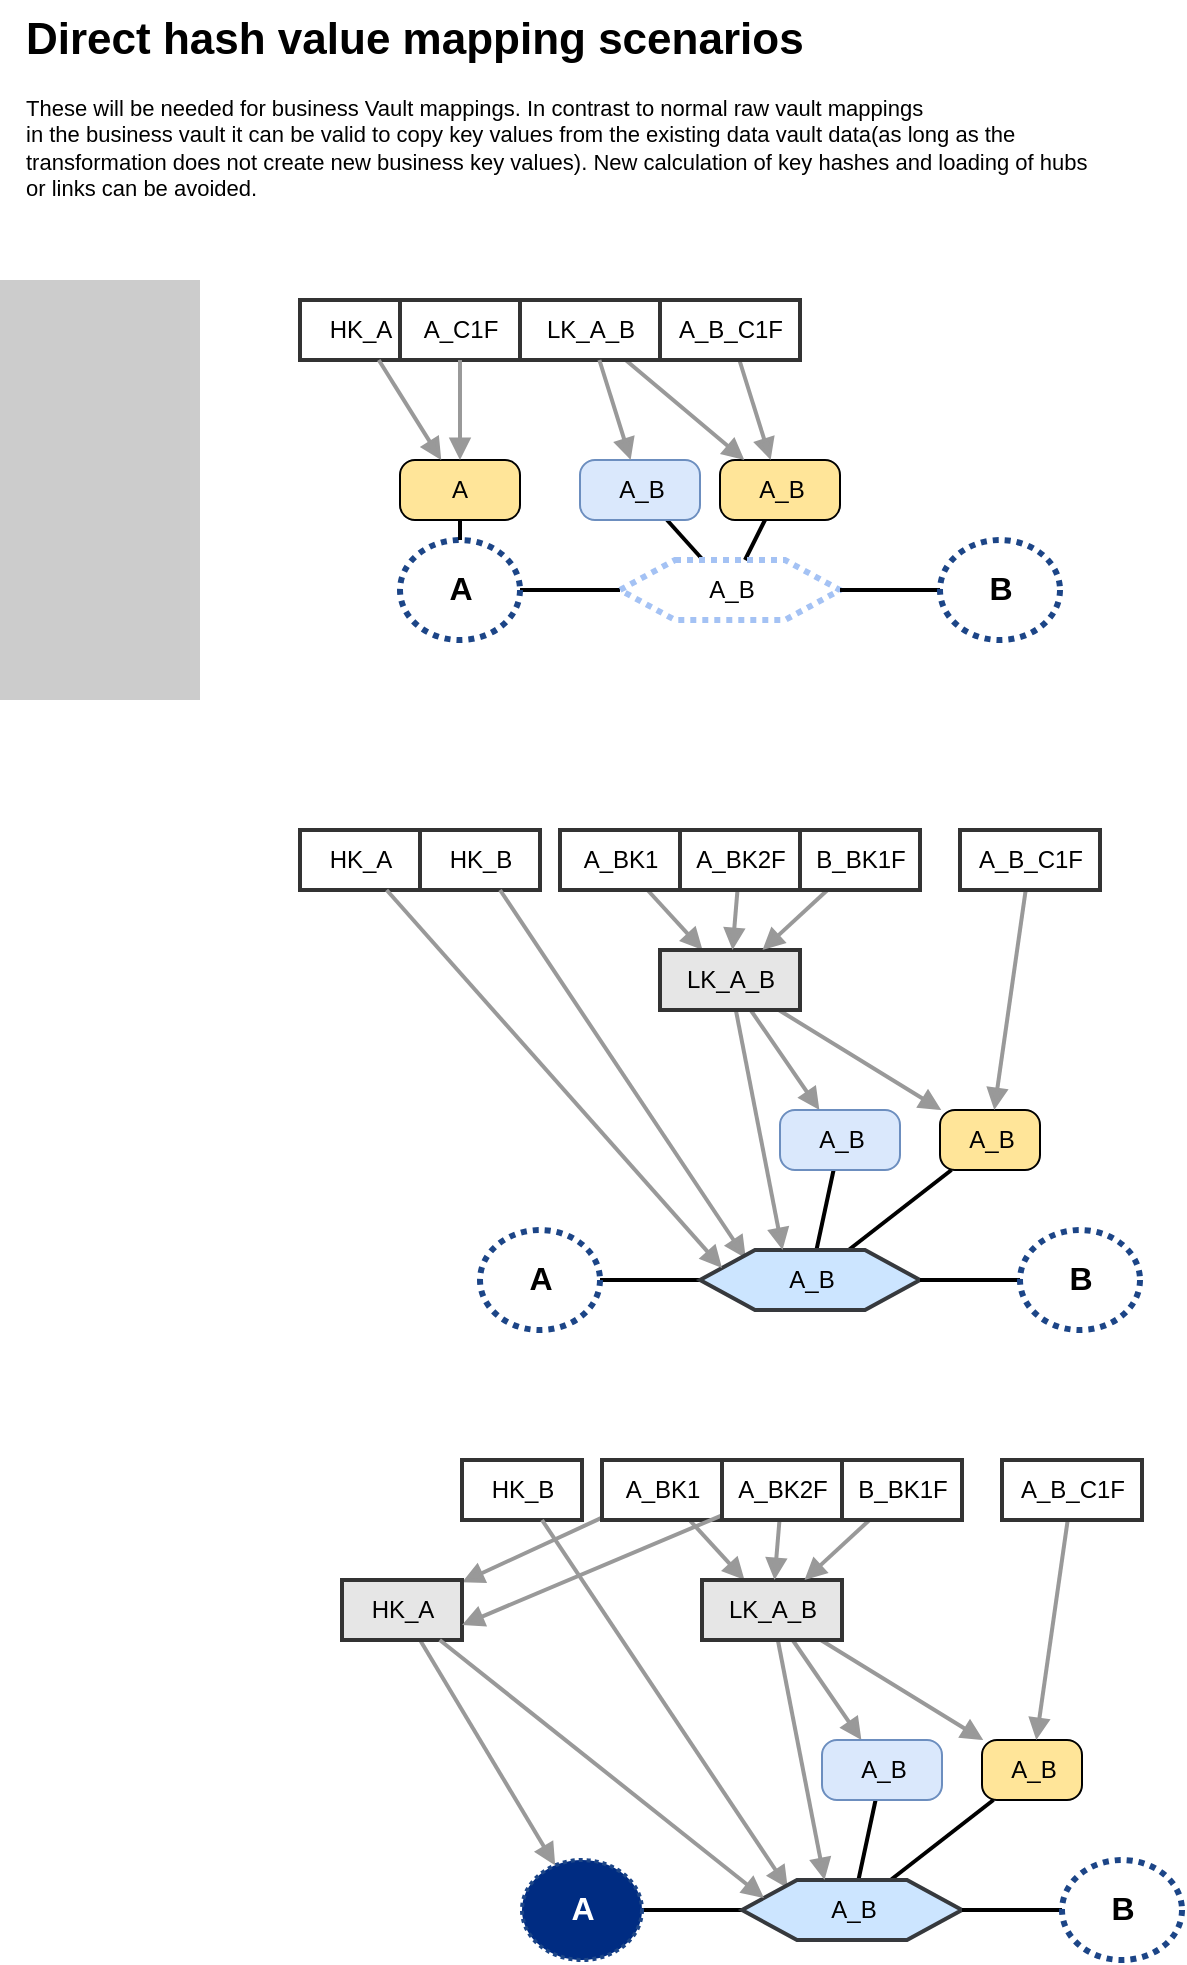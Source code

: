 <mxfile version="25.0.2">
  <diagram id="kYryz2Lvubn6A-evExtP" name="Seite-1">
    <mxGraphModel dx="784" dy="505" grid="1" gridSize="10" guides="1" tooltips="1" connect="1" arrows="1" fold="1" page="1" pageScale="1" pageWidth="827" pageHeight="1169" background="#FFFFFF" math="0" shadow="0">
      <root>
        <mxCell id="0" />
        <mxCell id="2" value="Layer 0" parent="0" />
        <mxCell id="vdTsNChJJQgDyh2CgKWO-57" style="edgeStyle=orthogonalEdgeStyle;shape=filledEdge;rounded=1;orthogonalLoop=1;jettySize=auto;html=1;strokeColor=#000000;strokeWidth=2;align=center;verticalAlign=middle;fontFamily=Helvetica;fontSize=11;fontColor=default;labelBackgroundColor=default;startArrow=none;startFill=0;startSize=6;endArrow=none;endFill=0;endSize=6;fillColor=none;" edge="1" parent="2" source="3" target="vdTsNChJJQgDyh2CgKWO-54">
          <mxGeometry relative="1" as="geometry" />
        </mxCell>
        <mxCell id="3" value="&lt;div style=&quot;width: 73.8px;height:auto;word-break: break-word;&quot;&gt;&lt;div align=&quot;center&quot;&gt;&lt;/div&gt;&lt;div align=&quot;center&quot;&gt;&lt;span style=&quot;font-weight: bold; font-size: 16px; line-height: 18.5px;&quot;&gt;A&lt;/span&gt;&lt;/div&gt;&lt;/div&gt;" style="shape=ellipse;perimeter=ellipsePerimeter;shadow=0;strokeWidth=3;strokeColor=#1C4587;fillColor=none;opacity=100.0;html=1;nl2Br=0;verticalAlign=middle;align=center;spacingLeft=7.6;spacingRight=6;whiteSpace=wrap;gliffyId=792;dashed=1;dashPattern=1 1;fontColor=#000000;" parent="2" vertex="1">
          <mxGeometry x="329" y="280" width="60" height="50" as="geometry" />
        </mxCell>
        <mxCell id="7" value="&lt;div style=&quot;width: 53.067px;height:auto;word-break: break-word;&quot;&gt;&lt;div align=&quot;center&quot;&gt;&lt;span style=&quot;font-size: 12px; font-family: Arial; line-height: 14px;&quot;&gt; A&lt;/span&gt;&lt;/div&gt;&lt;/div&gt;" style="shape=rect;rounded=1;arcSize=15;absoluteArcSize=1;shadow=0;strokeWidth=1;fillColor=#ffe599;strokeColor=#000000;opacity=100.0;html=1;nl2Br=0;verticalAlign=middle;align=center;spacingLeft=6.967;spacingRight=6;whiteSpace=wrap;gliffyId=1204;" parent="2" vertex="1">
          <mxGeometry x="329" y="240" width="60" height="30" as="geometry" />
        </mxCell>
        <mxCell id="8" style="shape=filledEdge;strokeWidth=2;strokeColor=#000000;fillColor=none;startArrow=none;startFill=0;startSize=6;endArrow=none;endFill=0;endSize=6;rounded=1;gliffyId=1258;edgeStyle=orthogonalEdgeStyle;" parent="2" source="3" target="7" edge="1">
          <mxGeometry width="100" height="100" relative="1" as="geometry">
            <Array as="points" />
          </mxGeometry>
        </mxCell>
        <mxCell id="14" value="&lt;div style=&quot;width: 52.68px;height:auto;word-break: break-word;&quot;&gt;&lt;div align=&quot;center&quot;&gt;&lt;span style=&quot;font-family: Arial; font-size: 12px; text-decoration: none; line-height: 0;&quot;&gt;&lt;span style=&quot;text-decoration: none; line-height: 14px;&quot;&gt;HK_A&lt;/span&gt;&lt;/span&gt;&lt;/div&gt;&lt;/div&gt;" style="shape=rect;shadow=0;strokeWidth=2;fillColor=#FFFFFF;strokeColor=#333333;opacity=100.0;html=1;nl2Br=0;verticalAlign=middle;align=center;spacingLeft=1.16;spacingRight=0;whiteSpace=wrap;gliffyId=1460;" parent="2" vertex="1">
          <mxGeometry x="279" y="160" width="60" height="30" as="geometry" />
        </mxCell>
        <mxCell id="15" value="&lt;div style=&quot;width: 78.6px;height:auto;word-break: break-word;&quot;&gt;&lt;div align=&quot;center&quot;&gt;&lt;span style=&quot;font-family: Arial; font-size: 12px; text-decoration: none; line-height: 0;&quot;&gt;&lt;span style=&quot;text-decoration: none; line-height: 14px;&quot;&gt;A_C1F&lt;/span&gt;&lt;/span&gt;&lt;/div&gt;&lt;/div&gt;" style="shape=rect;shadow=0;strokeWidth=2;fillColor=#FFFFFF;strokeColor=#333333;opacity=100.0;html=1;nl2Br=0;verticalAlign=middle;align=center;spacingLeft=1.7;spacingRight=0;whiteSpace=wrap;gliffyId=1463;" parent="2" vertex="1">
          <mxGeometry x="329" y="160" width="60" height="30" as="geometry" />
        </mxCell>
        <mxCell id="21" style="shape=filledEdge;strokeWidth=2;strokeColor=#999999;fillColor=none;startArrow=none;startFill=0;startSize=6;endArrow=block;endFill=1;endSize=6;rounded=1;gliffyId=1474;" parent="2" source="14" target="7" edge="1">
          <mxGeometry width="17" height="132" relative="1" as="geometry" />
        </mxCell>
        <mxCell id="23" style="shape=filledEdge;strokeWidth=2;strokeColor=#999999;fillColor=none;startArrow=none;startFill=0;startSize=6;endArrow=block;endFill=1;endSize=6;rounded=1;gliffyId=1480;edgeStyle=orthogonalEdgeStyle;" parent="2" source="15" target="7" edge="1">
          <mxGeometry width="46" height="39" relative="1" as="geometry" />
        </mxCell>
        <mxCell id="vdTsNChJJQgDyh2CgKWO-59" style="shape=filledEdge;rounded=1;orthogonalLoop=1;jettySize=auto;html=1;strokeColor=#000000;strokeWidth=2;align=center;verticalAlign=middle;fontFamily=Helvetica;fontSize=11;fontColor=default;labelBackgroundColor=default;startArrow=none;startFill=0;startSize=6;endArrow=none;endFill=0;endSize=6;fillColor=none;" edge="1" parent="2" source="vdTsNChJJQgDyh2CgKWO-54" target="vdTsNChJJQgDyh2CgKWO-55">
          <mxGeometry relative="1" as="geometry" />
        </mxCell>
        <mxCell id="vdTsNChJJQgDyh2CgKWO-66" style="edgeStyle=none;shape=filledEdge;rounded=1;orthogonalLoop=1;jettySize=auto;html=1;strokeColor=#000000;strokeWidth=2;align=center;verticalAlign=middle;fontFamily=Helvetica;fontSize=11;fontColor=default;labelBackgroundColor=default;startArrow=none;startFill=0;startSize=6;endArrow=none;endFill=0;endSize=6;fillColor=none;" edge="1" parent="2" source="vdTsNChJJQgDyh2CgKWO-54" target="vdTsNChJJQgDyh2CgKWO-64">
          <mxGeometry relative="1" as="geometry" />
        </mxCell>
        <mxCell id="vdTsNChJJQgDyh2CgKWO-54" value="&lt;div style=&quot;width: 102.6px;height:auto;word-break: break-word;&quot;&gt;&lt;div align=&quot;center&quot;&gt;&lt;span style=&quot;font-family: Arial; font-size: 12px; line-height: 14px;&quot;&gt;A_B&lt;span style=&quot;text-decoration: none; line-height: normal;&quot;&gt;&lt;br&gt;&lt;/span&gt;&lt;/span&gt;&lt;/div&gt;&lt;/div&gt;" style="shape=hexagon;perimeter=hexagonPerimeter2;shadow=0;strokeWidth=3;fillColor=none;strokeColor=#A4C2F4;opacity=100.0;html=1;nl2Br=0;verticalAlign=middle;align=center;spacingLeft=8.2;spacingRight=6;whiteSpace=wrap;gliffyId=901;dashed=1;dashPattern=1 1;fontColor=#000000;" vertex="1" parent="2">
          <mxGeometry x="439" y="290" width="110" height="30" as="geometry" />
        </mxCell>
        <mxCell id="vdTsNChJJQgDyh2CgKWO-55" value="&lt;div style=&quot;width: 83.0px;height:auto;word-break: break-word;&quot;&gt;&lt;div align=&quot;center&quot;&gt;&lt;span style=&quot;font-family: Arial; font-size: 12px; line-height: 14px;&quot;&gt;A_B&lt;/span&gt;&lt;/div&gt;&lt;/div&gt;" style="shape=rect;rounded=1;arcSize=15;absoluteArcSize=1;shadow=0;strokeWidth=1;fillColor=#ffe599;strokeColor=#000000;opacity=100.0;html=1;nl2Br=0;verticalAlign=middle;align=center;spacingLeft=8.0;spacingRight=6;whiteSpace=wrap;gliffyId=1450;" vertex="1" parent="2">
          <mxGeometry x="489" y="240" width="60" height="30" as="geometry" />
        </mxCell>
        <mxCell id="vdTsNChJJQgDyh2CgKWO-58" style="edgeStyle=orthogonalEdgeStyle;shape=filledEdge;rounded=1;orthogonalLoop=1;jettySize=auto;html=1;strokeColor=#000000;strokeWidth=2;align=center;verticalAlign=middle;fontFamily=Helvetica;fontSize=11;fontColor=default;labelBackgroundColor=default;startArrow=none;startFill=0;startSize=6;endArrow=none;endFill=0;endSize=6;fillColor=none;" edge="1" parent="2" source="vdTsNChJJQgDyh2CgKWO-56" target="vdTsNChJJQgDyh2CgKWO-54">
          <mxGeometry relative="1" as="geometry" />
        </mxCell>
        <mxCell id="vdTsNChJJQgDyh2CgKWO-56" value="&lt;div style=&quot;width: 54.6px;height:auto;word-break: break-word;&quot;&gt;&lt;div align=&quot;center&quot;&gt;&lt;/div&gt;&lt;div align=&quot;center&quot;&gt;&lt;span style=&quot;font-weight: bold; font-size: 16px; line-height: 18.5px;&quot;&gt;B&lt;/span&gt;&lt;/div&gt;&lt;/div&gt;" style="shape=ellipse;perimeter=ellipsePerimeter;shadow=0;strokeWidth=3;strokeColor=#1C4587;fillColor=none;opacity=100.0;html=1;nl2Br=0;verticalAlign=middle;align=center;spacingLeft=7.2;spacingRight=6;whiteSpace=wrap;gliffyId=1443;dashed=1;dashPattern=1 1;fontColor=#000000;" vertex="1" parent="2">
          <mxGeometry x="599" y="280" width="60" height="50" as="geometry" />
        </mxCell>
        <mxCell id="vdTsNChJJQgDyh2CgKWO-62" style="shape=filledEdge;rounded=1;orthogonalLoop=1;jettySize=auto;html=1;strokeColor=#999999;strokeWidth=2;align=center;verticalAlign=middle;fontFamily=Helvetica;fontSize=11;fontColor=default;labelBackgroundColor=default;startArrow=none;startFill=0;startSize=6;endArrow=block;endFill=1;endSize=6;fillColor=none;" edge="1" parent="2" source="vdTsNChJJQgDyh2CgKWO-60" target="vdTsNChJJQgDyh2CgKWO-55">
          <mxGeometry relative="1" as="geometry" />
        </mxCell>
        <mxCell id="vdTsNChJJQgDyh2CgKWO-60" value="&lt;div style=&quot;width: 52.68px;height:auto;word-break: break-word;&quot;&gt;&lt;div align=&quot;center&quot;&gt;&lt;span style=&quot;font-family: Arial; font-size: 12px; text-decoration: none; line-height: 0;&quot;&gt;&lt;span style=&quot;text-decoration: none; line-height: 14px;&quot;&gt;LK_A_B&lt;/span&gt;&lt;/span&gt;&lt;/div&gt;&lt;/div&gt;" style="shape=rect;shadow=0;strokeWidth=2;fillColor=#FFFFFF;strokeColor=#333333;opacity=100.0;html=1;nl2Br=0;verticalAlign=middle;align=center;spacingLeft=1.16;spacingRight=0;whiteSpace=wrap;gliffyId=1460;" vertex="1" parent="2">
          <mxGeometry x="389" y="160" width="70" height="30" as="geometry" />
        </mxCell>
        <mxCell id="vdTsNChJJQgDyh2CgKWO-63" style="shape=filledEdge;rounded=1;orthogonalLoop=1;jettySize=auto;html=1;strokeColor=#999999;strokeWidth=2;align=center;verticalAlign=middle;fontFamily=Helvetica;fontSize=11;fontColor=default;labelBackgroundColor=default;startArrow=none;startFill=0;startSize=6;endArrow=block;endFill=1;endSize=6;fillColor=none;" edge="1" parent="2" source="vdTsNChJJQgDyh2CgKWO-61" target="vdTsNChJJQgDyh2CgKWO-55">
          <mxGeometry relative="1" as="geometry" />
        </mxCell>
        <mxCell id="vdTsNChJJQgDyh2CgKWO-61" value="&lt;div style=&quot;width: 78.6px;height:auto;word-break: break-word;&quot;&gt;&lt;div align=&quot;center&quot;&gt;&lt;span style=&quot;font-family: Arial; font-size: 12px; text-decoration: none; line-height: 0;&quot;&gt;&lt;span style=&quot;text-decoration: none; line-height: 14px;&quot;&gt;A_B_C1F&lt;/span&gt;&lt;/span&gt;&lt;/div&gt;&lt;/div&gt;" style="shape=rect;shadow=0;strokeWidth=2;fillColor=#FFFFFF;strokeColor=#333333;opacity=100.0;html=1;nl2Br=0;verticalAlign=middle;align=center;spacingLeft=1.7;spacingRight=0;whiteSpace=wrap;gliffyId=1463;" vertex="1" parent="2">
          <mxGeometry x="459" y="160" width="70" height="30" as="geometry" />
        </mxCell>
        <mxCell id="vdTsNChJJQgDyh2CgKWO-64" value="&lt;div style=&quot;width: 83.0px;height:auto;word-break: break-word;&quot;&gt;&lt;div align=&quot;center&quot;&gt;&lt;span style=&quot;font-family: Arial; font-size: 12px; line-height: 14px;&quot;&gt;A_B&lt;/span&gt;&lt;/div&gt;&lt;/div&gt;" style="shape=rect;rounded=1;arcSize=15;absoluteArcSize=1;shadow=0;strokeWidth=1;fillColor=#dae8fc;strokeColor=#6c8ebf;opacity=100.0;html=1;nl2Br=0;verticalAlign=middle;align=center;spacingLeft=8.0;spacingRight=6;whiteSpace=wrap;gliffyId=1450;" vertex="1" parent="2">
          <mxGeometry x="419" y="240" width="60" height="30" as="geometry" />
        </mxCell>
        <mxCell id="vdTsNChJJQgDyh2CgKWO-65" style="shape=filledEdge;rounded=1;orthogonalLoop=1;jettySize=auto;html=1;strokeColor=#999999;strokeWidth=2;align=center;verticalAlign=middle;fontFamily=Helvetica;fontSize=11;fontColor=default;labelBackgroundColor=default;startArrow=none;startFill=0;startSize=6;endArrow=block;endFill=1;endSize=6;fillColor=none;" edge="1" parent="2" source="vdTsNChJJQgDyh2CgKWO-60" target="vdTsNChJJQgDyh2CgKWO-64">
          <mxGeometry relative="1" as="geometry">
            <mxPoint x="434" y="200" as="sourcePoint" />
            <mxPoint x="474" y="250" as="targetPoint" />
          </mxGeometry>
        </mxCell>
        <mxCell id="vdTsNChJJQgDyh2CgKWO-67" value="" style="rounded=0;whiteSpace=wrap;html=1;fontFamily=Helvetica;fontSize=11;fontColor=default;labelBackgroundColor=default;fillColor=#CCCCCC;strokeColor=none;" vertex="1" parent="2">
          <mxGeometry x="129" y="150" width="100" height="210" as="geometry" />
        </mxCell>
        <mxCell id="vdTsNChJJQgDyh2CgKWO-68" style="edgeStyle=orthogonalEdgeStyle;shape=filledEdge;rounded=1;orthogonalLoop=1;jettySize=auto;html=1;strokeColor=#000000;strokeWidth=2;align=center;verticalAlign=middle;fontFamily=Helvetica;fontSize=11;fontColor=default;labelBackgroundColor=default;startArrow=none;startFill=0;startSize=6;endArrow=none;endFill=0;endSize=6;fillColor=none;" edge="1" source="vdTsNChJJQgDyh2CgKWO-69" target="vdTsNChJJQgDyh2CgKWO-78" parent="2">
          <mxGeometry relative="1" as="geometry" />
        </mxCell>
        <mxCell id="vdTsNChJJQgDyh2CgKWO-69" value="&lt;div style=&quot;width: 73.8px;height:auto;word-break: break-word;&quot;&gt;&lt;div align=&quot;center&quot;&gt;&lt;/div&gt;&lt;div align=&quot;center&quot;&gt;&lt;span style=&quot;font-weight: bold; font-size: 16px; line-height: 18.5px;&quot;&gt;A&lt;/span&gt;&lt;/div&gt;&lt;/div&gt;" style="shape=ellipse;perimeter=ellipsePerimeter;shadow=0;strokeWidth=3;strokeColor=#1C4587;fillColor=none;opacity=100.0;html=1;nl2Br=0;verticalAlign=middle;align=center;spacingLeft=7.6;spacingRight=6;whiteSpace=wrap;gliffyId=792;dashed=1;dashPattern=1 1;fontColor=#000000;" vertex="1" parent="2">
          <mxGeometry x="369" y="625" width="60" height="50" as="geometry" />
        </mxCell>
        <mxCell id="vdTsNChJJQgDyh2CgKWO-72" value="&lt;div style=&quot;width: 52.68px;height:auto;word-break: break-word;&quot;&gt;&lt;div align=&quot;center&quot;&gt;&lt;span style=&quot;font-family: Arial; font-size: 12px; text-decoration: none; line-height: 0;&quot;&gt;&lt;span style=&quot;text-decoration: none; line-height: 14px;&quot;&gt;HK_B&lt;/span&gt;&lt;/span&gt;&lt;/div&gt;&lt;/div&gt;" style="shape=rect;shadow=0;strokeWidth=2;fillColor=#FFFFFF;strokeColor=#333333;opacity=100.0;html=1;nl2Br=0;verticalAlign=middle;align=center;spacingLeft=1.16;spacingRight=0;whiteSpace=wrap;gliffyId=1460;" vertex="1" parent="2">
          <mxGeometry x="339" y="425" width="60" height="30" as="geometry" />
        </mxCell>
        <mxCell id="vdTsNChJJQgDyh2CgKWO-100" style="edgeStyle=none;shape=filledEdge;rounded=0;orthogonalLoop=1;jettySize=auto;html=1;strokeColor=#999999;strokeWidth=2;align=center;verticalAlign=middle;fontFamily=Helvetica;fontSize=11;fontColor=default;labelBackgroundColor=default;startArrow=none;startFill=0;startSize=6;endArrow=block;endFill=1;endSize=6;fillColor=none;" edge="1" parent="2" source="vdTsNChJJQgDyh2CgKWO-73" target="vdTsNChJJQgDyh2CgKWO-83">
          <mxGeometry relative="1" as="geometry" />
        </mxCell>
        <mxCell id="vdTsNChJJQgDyh2CgKWO-73" value="&lt;div style=&quot;width: 78.6px;height:auto;word-break: break-word;&quot;&gt;&lt;div align=&quot;center&quot;&gt;&lt;span style=&quot;font-family: Arial; font-size: 12px; text-decoration: none; line-height: 0;&quot;&gt;&lt;span style=&quot;text-decoration: none; line-height: 14px;&quot;&gt;A_BK1&lt;/span&gt;&lt;/span&gt;&lt;/div&gt;&lt;/div&gt;" style="shape=rect;shadow=0;strokeWidth=2;fillColor=#FFFFFF;strokeColor=#333333;opacity=100.0;html=1;nl2Br=0;verticalAlign=middle;align=center;spacingLeft=1.7;spacingRight=0;whiteSpace=wrap;gliffyId=1463;" vertex="1" parent="2">
          <mxGeometry x="409" y="425" width="60" height="30" as="geometry" />
        </mxCell>
        <mxCell id="vdTsNChJJQgDyh2CgKWO-74" style="shape=filledEdge;strokeWidth=2;strokeColor=#999999;fillColor=none;startArrow=none;startFill=0;startSize=6;endArrow=block;endFill=1;endSize=6;rounded=1;gliffyId=1474;entryX=0.208;entryY=0.138;entryDx=0;entryDy=0;entryPerimeter=0;" edge="1" source="vdTsNChJJQgDyh2CgKWO-72" target="vdTsNChJJQgDyh2CgKWO-78" parent="2">
          <mxGeometry width="17" height="132" relative="1" as="geometry">
            <mxPoint x="369" y="605" as="targetPoint" />
          </mxGeometry>
        </mxCell>
        <mxCell id="vdTsNChJJQgDyh2CgKWO-76" style="shape=filledEdge;rounded=1;orthogonalLoop=1;jettySize=auto;html=1;strokeColor=#000000;strokeWidth=2;align=center;verticalAlign=middle;fontFamily=Helvetica;fontSize=11;fontColor=default;labelBackgroundColor=default;startArrow=none;startFill=0;startSize=6;endArrow=none;endFill=0;endSize=6;fillColor=none;" edge="1" source="vdTsNChJJQgDyh2CgKWO-78" target="vdTsNChJJQgDyh2CgKWO-79" parent="2">
          <mxGeometry relative="1" as="geometry" />
        </mxCell>
        <mxCell id="vdTsNChJJQgDyh2CgKWO-77" style="edgeStyle=none;shape=filledEdge;rounded=1;orthogonalLoop=1;jettySize=auto;html=1;strokeColor=#000000;strokeWidth=2;align=center;verticalAlign=middle;fontFamily=Helvetica;fontSize=11;fontColor=default;labelBackgroundColor=default;startArrow=none;startFill=0;startSize=6;endArrow=none;endFill=0;endSize=6;fillColor=none;" edge="1" source="vdTsNChJJQgDyh2CgKWO-78" target="vdTsNChJJQgDyh2CgKWO-86" parent="2">
          <mxGeometry relative="1" as="geometry" />
        </mxCell>
        <mxCell id="vdTsNChJJQgDyh2CgKWO-78" value="&lt;div style=&quot;width: 102.6px;height:auto;word-break: break-word;&quot;&gt;&lt;div align=&quot;center&quot;&gt;&lt;span style=&quot;font-family: Arial; font-size: 12px; line-height: 14px;&quot;&gt;A_B&lt;span style=&quot;text-decoration: none; line-height: normal;&quot;&gt;&lt;br&gt;&lt;/span&gt;&lt;/span&gt;&lt;/div&gt;&lt;/div&gt;" style="shape=hexagon;perimeter=hexagonPerimeter2;shadow=0;strokeWidth=2;fillColor=#cce5ff;strokeColor=#36393d;opacity=100.0;html=1;nl2Br=0;verticalAlign=middle;align=center;spacingLeft=8.2;spacingRight=6;whiteSpace=wrap;gliffyId=901;fontColor=default;arcSize=6;fontFamily=Helvetica;fontSize=11;labelBackgroundColor=none;" vertex="1" parent="2">
          <mxGeometry x="479" y="635" width="110" height="30" as="geometry" />
        </mxCell>
        <mxCell id="vdTsNChJJQgDyh2CgKWO-79" value="&lt;div style=&quot;width: 83.0px;height:auto;word-break: break-word;&quot;&gt;&lt;div align=&quot;center&quot;&gt;&lt;span style=&quot;font-family: Arial; font-size: 12px; line-height: 14px;&quot;&gt;A_B&lt;/span&gt;&lt;/div&gt;&lt;/div&gt;" style="shape=rect;rounded=1;arcSize=15;absoluteArcSize=1;shadow=0;strokeWidth=1;fillColor=#ffe599;strokeColor=#000000;opacity=100.0;html=1;nl2Br=0;verticalAlign=middle;align=center;spacingLeft=8.0;spacingRight=6;whiteSpace=wrap;gliffyId=1450;" vertex="1" parent="2">
          <mxGeometry x="599" y="565" width="50" height="30" as="geometry" />
        </mxCell>
        <mxCell id="vdTsNChJJQgDyh2CgKWO-80" style="edgeStyle=orthogonalEdgeStyle;shape=filledEdge;rounded=1;orthogonalLoop=1;jettySize=auto;html=1;strokeColor=#000000;strokeWidth=2;align=center;verticalAlign=middle;fontFamily=Helvetica;fontSize=11;fontColor=default;labelBackgroundColor=default;startArrow=none;startFill=0;startSize=6;endArrow=none;endFill=0;endSize=6;fillColor=none;" edge="1" source="vdTsNChJJQgDyh2CgKWO-81" target="vdTsNChJJQgDyh2CgKWO-78" parent="2">
          <mxGeometry relative="1" as="geometry" />
        </mxCell>
        <mxCell id="vdTsNChJJQgDyh2CgKWO-81" value="&lt;div style=&quot;width: 54.6px;height:auto;word-break: break-word;&quot;&gt;&lt;div align=&quot;center&quot;&gt;&lt;/div&gt;&lt;div align=&quot;center&quot;&gt;&lt;span style=&quot;font-weight: bold; font-size: 16px; line-height: 18.5px;&quot;&gt;B&lt;/span&gt;&lt;/div&gt;&lt;/div&gt;" style="shape=ellipse;perimeter=ellipsePerimeter;shadow=0;strokeWidth=3;strokeColor=#1C4587;fillColor=none;opacity=100.0;html=1;nl2Br=0;verticalAlign=middle;align=center;spacingLeft=7.2;spacingRight=6;whiteSpace=wrap;gliffyId=1443;dashed=1;dashPattern=1 1;fontColor=#000000;" vertex="1" parent="2">
          <mxGeometry x="639" y="625" width="60" height="50" as="geometry" />
        </mxCell>
        <mxCell id="vdTsNChJJQgDyh2CgKWO-82" style="shape=filledEdge;rounded=1;orthogonalLoop=1;jettySize=auto;html=1;strokeColor=#999999;strokeWidth=2;align=center;verticalAlign=middle;fontFamily=Helvetica;fontSize=11;fontColor=default;labelBackgroundColor=default;startArrow=none;startFill=0;startSize=6;endArrow=block;endFill=1;endSize=6;fillColor=none;" edge="1" source="vdTsNChJJQgDyh2CgKWO-83" target="vdTsNChJJQgDyh2CgKWO-79" parent="2">
          <mxGeometry relative="1" as="geometry" />
        </mxCell>
        <mxCell id="vdTsNChJJQgDyh2CgKWO-96" style="shape=filledEdge;rounded=1;orthogonalLoop=1;jettySize=auto;html=1;strokeColor=#999999;strokeWidth=2;align=center;verticalAlign=middle;fontFamily=Helvetica;fontSize=11;fontColor=default;labelBackgroundColor=default;startArrow=none;startFill=0;startSize=6;endArrow=block;endFill=1;endSize=6;fillColor=none;entryX=0.375;entryY=0;entryDx=0;entryDy=0;" edge="1" parent="2" source="vdTsNChJJQgDyh2CgKWO-83" target="vdTsNChJJQgDyh2CgKWO-78">
          <mxGeometry relative="1" as="geometry" />
        </mxCell>
        <mxCell id="vdTsNChJJQgDyh2CgKWO-102" style="edgeStyle=none;shape=filledEdge;rounded=0;orthogonalLoop=1;jettySize=auto;html=1;strokeColor=#999999;strokeWidth=2;align=center;verticalAlign=middle;fontFamily=Helvetica;fontSize=11;fontColor=default;labelBackgroundColor=default;startArrow=none;startFill=0;startSize=6;endArrow=block;endFill=1;endSize=6;fillColor=none;" edge="1" parent="2" source="vdTsNChJJQgDyh2CgKWO-83" target="vdTsNChJJQgDyh2CgKWO-86">
          <mxGeometry relative="1" as="geometry" />
        </mxCell>
        <mxCell id="vdTsNChJJQgDyh2CgKWO-83" value="&lt;div style=&quot;width: 52.68px;height:auto;word-break: break-word;&quot;&gt;&lt;div align=&quot;center&quot;&gt;&lt;span style=&quot;font-family: Arial; font-size: 12px; text-decoration: none; line-height: 0;&quot;&gt;&lt;span style=&quot;text-decoration: none; line-height: 14px;&quot;&gt;LK_A_B&lt;/span&gt;&lt;/span&gt;&lt;/div&gt;&lt;/div&gt;" style="shape=rect;shadow=0;strokeWidth=2;fillColor=#E6E6E6;strokeColor=#333333;opacity=100.0;html=1;nl2Br=0;verticalAlign=middle;align=center;spacingLeft=1.16;spacingRight=0;whiteSpace=wrap;gliffyId=1460;" vertex="1" parent="2">
          <mxGeometry x="459" y="485" width="70" height="30" as="geometry" />
        </mxCell>
        <mxCell id="vdTsNChJJQgDyh2CgKWO-84" style="shape=filledEdge;rounded=1;orthogonalLoop=1;jettySize=auto;html=1;strokeColor=#999999;strokeWidth=2;align=center;verticalAlign=middle;fontFamily=Helvetica;fontSize=11;fontColor=default;labelBackgroundColor=default;startArrow=none;startFill=0;startSize=6;endArrow=block;endFill=1;endSize=6;fillColor=none;" edge="1" source="vdTsNChJJQgDyh2CgKWO-85" target="vdTsNChJJQgDyh2CgKWO-79" parent="2">
          <mxGeometry relative="1" as="geometry">
            <mxPoint x="549" y="565" as="targetPoint" />
          </mxGeometry>
        </mxCell>
        <mxCell id="vdTsNChJJQgDyh2CgKWO-85" value="&lt;div style=&quot;width: 78.6px;height:auto;word-break: break-word;&quot;&gt;&lt;div align=&quot;center&quot;&gt;&lt;span style=&quot;font-family: Arial; font-size: 12px; text-decoration: none; line-height: 0;&quot;&gt;&lt;span style=&quot;text-decoration: none; line-height: 14px;&quot;&gt;A_B_C1F&lt;/span&gt;&lt;/span&gt;&lt;/div&gt;&lt;/div&gt;" style="shape=rect;shadow=0;strokeWidth=2;fillColor=#FFFFFF;strokeColor=#333333;opacity=100.0;html=1;nl2Br=0;verticalAlign=middle;align=center;spacingLeft=1.7;spacingRight=0;whiteSpace=wrap;gliffyId=1463;" vertex="1" parent="2">
          <mxGeometry x="609" y="425" width="70" height="30" as="geometry" />
        </mxCell>
        <mxCell id="vdTsNChJJQgDyh2CgKWO-86" value="&lt;div style=&quot;width: 83.0px;height:auto;word-break: break-word;&quot;&gt;&lt;div align=&quot;center&quot;&gt;&lt;span style=&quot;font-family: Arial; font-size: 12px; line-height: 14px;&quot;&gt;A_B&lt;/span&gt;&lt;/div&gt;&lt;/div&gt;" style="shape=rect;rounded=1;arcSize=15;absoluteArcSize=1;shadow=0;strokeWidth=1;fillColor=#dae8fc;strokeColor=#6c8ebf;opacity=100.0;html=1;nl2Br=0;verticalAlign=middle;align=center;spacingLeft=8.0;spacingRight=6;whiteSpace=wrap;gliffyId=1450;" vertex="1" parent="2">
          <mxGeometry x="519" y="565" width="60" height="30" as="geometry" />
        </mxCell>
        <mxCell id="vdTsNChJJQgDyh2CgKWO-90" value="&lt;div style=&quot;width: 52.68px;height:auto;word-break: break-word;&quot;&gt;&lt;div align=&quot;center&quot;&gt;&lt;span style=&quot;font-family: Arial; font-size: 12px; text-decoration: none; line-height: 0;&quot;&gt;&lt;span style=&quot;text-decoration: none; line-height: 14px;&quot;&gt;HK_A&lt;/span&gt;&lt;/span&gt;&lt;/div&gt;&lt;/div&gt;" style="shape=rect;shadow=0;strokeWidth=2;fillColor=#FFFFFF;strokeColor=#333333;opacity=100.0;html=1;nl2Br=0;verticalAlign=middle;align=center;spacingLeft=1.16;spacingRight=0;whiteSpace=wrap;gliffyId=1460;" vertex="1" parent="2">
          <mxGeometry x="279" y="425" width="60" height="30" as="geometry" />
        </mxCell>
        <mxCell id="vdTsNChJJQgDyh2CgKWO-99" style="edgeStyle=none;shape=filledEdge;rounded=0;orthogonalLoop=1;jettySize=auto;html=1;strokeColor=#999999;strokeWidth=2;align=center;verticalAlign=middle;fontFamily=Helvetica;fontSize=11;fontColor=default;labelBackgroundColor=default;startArrow=none;startFill=0;startSize=6;endArrow=block;endFill=1;endSize=6;fillColor=none;" edge="1" parent="2" source="vdTsNChJJQgDyh2CgKWO-91" target="vdTsNChJJQgDyh2CgKWO-83">
          <mxGeometry relative="1" as="geometry" />
        </mxCell>
        <mxCell id="vdTsNChJJQgDyh2CgKWO-91" value="&lt;div style=&quot;width: 78.6px;height:auto;word-break: break-word;&quot;&gt;&lt;div align=&quot;center&quot;&gt;&lt;span style=&quot;font-family: Arial; font-size: 12px; text-decoration: none; line-height: 0;&quot;&gt;&lt;span style=&quot;text-decoration: none; line-height: 14px;&quot;&gt;A_BK2F&lt;/span&gt;&lt;/span&gt;&lt;/div&gt;&lt;/div&gt;" style="shape=rect;shadow=0;strokeWidth=2;fillColor=#FFFFFF;strokeColor=#333333;opacity=100.0;html=1;nl2Br=0;verticalAlign=middle;align=center;spacingLeft=1.7;spacingRight=0;whiteSpace=wrap;gliffyId=1463;" vertex="1" parent="2">
          <mxGeometry x="469" y="425" width="60" height="30" as="geometry" />
        </mxCell>
        <mxCell id="vdTsNChJJQgDyh2CgKWO-97" style="shape=filledEdge;rounded=0;orthogonalLoop=1;jettySize=auto;html=1;strokeColor=#999999;strokeWidth=2;align=center;verticalAlign=middle;fontFamily=Helvetica;fontSize=11;fontColor=default;labelBackgroundColor=default;startArrow=none;startFill=0;startSize=6;endArrow=block;endFill=1;endSize=6;fillColor=none;" edge="1" parent="2" source="vdTsNChJJQgDyh2CgKWO-92" target="vdTsNChJJQgDyh2CgKWO-83">
          <mxGeometry relative="1" as="geometry" />
        </mxCell>
        <mxCell id="vdTsNChJJQgDyh2CgKWO-92" value="&lt;div style=&quot;width: 78.6px;height:auto;word-break: break-word;&quot;&gt;&lt;div align=&quot;center&quot;&gt;&lt;span style=&quot;font-family: Arial; font-size: 12px; text-decoration: none; line-height: 0;&quot;&gt;&lt;span style=&quot;text-decoration: none; line-height: 14px;&quot;&gt;B_BK1F&lt;/span&gt;&lt;/span&gt;&lt;/div&gt;&lt;/div&gt;" style="shape=rect;shadow=0;strokeWidth=2;fillColor=#FFFFFF;strokeColor=#333333;opacity=100.0;html=1;nl2Br=0;verticalAlign=middle;align=center;spacingLeft=1.7;spacingRight=0;whiteSpace=wrap;gliffyId=1463;" vertex="1" parent="2">
          <mxGeometry x="529" y="425" width="60" height="30" as="geometry" />
        </mxCell>
        <mxCell id="vdTsNChJJQgDyh2CgKWO-101" style="edgeStyle=none;shape=filledEdge;rounded=0;orthogonalLoop=1;jettySize=auto;html=1;strokeColor=#999999;strokeWidth=2;align=center;verticalAlign=middle;fontFamily=Helvetica;fontSize=11;fontColor=default;labelBackgroundColor=default;startArrow=none;startFill=0;startSize=6;endArrow=block;endFill=1;endSize=6;fillColor=none;entryX=0;entryY=0.25;entryDx=0;entryDy=0;" edge="1" parent="2" source="vdTsNChJJQgDyh2CgKWO-90" target="vdTsNChJJQgDyh2CgKWO-78">
          <mxGeometry relative="1" as="geometry">
            <mxPoint x="449" y="665" as="targetPoint" />
          </mxGeometry>
        </mxCell>
        <mxCell id="vdTsNChJJQgDyh2CgKWO-103" value="&lt;h1 style=&quot;margin-top: 0px;&quot;&gt;Direct hash value mapping scenarios&lt;/h1&gt;&lt;div&gt;These will be needed for business Vault mappings. In contrast to normal raw vault mappings&lt;/div&gt;&lt;div&gt;in the business vault it can be valid to copy key values from the existing data vault data(as long as the transformation does not create new business key values). New calculation of key hashes and loading of hubs or links can be avoided.&lt;/div&gt;" style="text;html=1;whiteSpace=wrap;overflow=hidden;rounded=0;fontFamily=Helvetica;fontSize=11;fontColor=default;labelBackgroundColor=default;" vertex="1" parent="2">
          <mxGeometry x="140" y="10" width="540" height="120" as="geometry" />
        </mxCell>
        <mxCell id="vdTsNChJJQgDyh2CgKWO-104" style="edgeStyle=orthogonalEdgeStyle;shape=filledEdge;rounded=1;orthogonalLoop=1;jettySize=auto;html=1;strokeColor=#000000;strokeWidth=2;align=center;verticalAlign=middle;fontFamily=Helvetica;fontSize=11;fontColor=default;labelBackgroundColor=default;startArrow=none;startFill=0;startSize=6;endArrow=none;endFill=0;endSize=6;fillColor=none;" edge="1" source="vdTsNChJJQgDyh2CgKWO-105" target="vdTsNChJJQgDyh2CgKWO-112" parent="2">
          <mxGeometry relative="1" as="geometry" />
        </mxCell>
        <mxCell id="vdTsNChJJQgDyh2CgKWO-105" value="&lt;div style=&quot;width: 73.8px;height:auto;word-break: break-word;&quot;&gt;&lt;div align=&quot;center&quot;&gt;&lt;/div&gt;&lt;div align=&quot;center&quot;&gt;&lt;span style=&quot;font-weight: bold; font-size: 16px; line-height: 18.5px;&quot;&gt;A&lt;/span&gt;&lt;/div&gt;&lt;/div&gt;" style="shape=ellipse;perimeter=ellipsePerimeter;shadow=0;strokeWidth=2;strokeColor=#1C4587;fillColor=#002C82;opacity=100.0;html=1;nl2Br=0;verticalAlign=middle;align=center;spacingLeft=7.6;spacingRight=6;whiteSpace=wrap;gliffyId=792;dashed=1;dashPattern=1 1;fontColor=#ffffff;fontFamily=Helvetica;fontSize=11;labelBackgroundColor=none;" vertex="1" parent="2">
          <mxGeometry x="390" y="940" width="60" height="50" as="geometry" />
        </mxCell>
        <mxCell id="vdTsNChJJQgDyh2CgKWO-106" value="&lt;div style=&quot;width: 52.68px;height:auto;word-break: break-word;&quot;&gt;&lt;div align=&quot;center&quot;&gt;&lt;span style=&quot;font-family: Arial; font-size: 12px; text-decoration: none; line-height: 0;&quot;&gt;&lt;span style=&quot;text-decoration: none; line-height: 14px;&quot;&gt;HK_B&lt;/span&gt;&lt;/span&gt;&lt;/div&gt;&lt;/div&gt;" style="shape=rect;shadow=0;strokeWidth=2;fillColor=#FFFFFF;strokeColor=#333333;opacity=100.0;html=1;nl2Br=0;verticalAlign=middle;align=center;spacingLeft=1.16;spacingRight=0;whiteSpace=wrap;gliffyId=1460;" vertex="1" parent="2">
          <mxGeometry x="360" y="740" width="60" height="30" as="geometry" />
        </mxCell>
        <mxCell id="vdTsNChJJQgDyh2CgKWO-107" style="edgeStyle=none;shape=filledEdge;rounded=0;orthogonalLoop=1;jettySize=auto;html=1;strokeColor=#999999;strokeWidth=2;align=center;verticalAlign=middle;fontFamily=Helvetica;fontSize=11;fontColor=default;labelBackgroundColor=default;startArrow=none;startFill=0;startSize=6;endArrow=block;endFill=1;endSize=6;fillColor=none;" edge="1" source="vdTsNChJJQgDyh2CgKWO-108" target="vdTsNChJJQgDyh2CgKWO-119" parent="2">
          <mxGeometry relative="1" as="geometry" />
        </mxCell>
        <mxCell id="vdTsNChJJQgDyh2CgKWO-130" style="edgeStyle=none;shape=filledEdge;rounded=0;orthogonalLoop=1;jettySize=auto;html=1;strokeColor=#999999;strokeWidth=2;align=center;verticalAlign=middle;fontFamily=Helvetica;fontSize=11;fontColor=default;labelBackgroundColor=default;startArrow=none;startFill=0;startSize=6;endArrow=block;endFill=1;endSize=6;fillColor=none;" edge="1" parent="2" source="vdTsNChJJQgDyh2CgKWO-108" target="vdTsNChJJQgDyh2CgKWO-123">
          <mxGeometry relative="1" as="geometry" />
        </mxCell>
        <mxCell id="vdTsNChJJQgDyh2CgKWO-108" value="&lt;div style=&quot;width: 78.6px;height:auto;word-break: break-word;&quot;&gt;&lt;div align=&quot;center&quot;&gt;&lt;span style=&quot;font-family: Arial; font-size: 12px; text-decoration: none; line-height: 0;&quot;&gt;&lt;span style=&quot;text-decoration: none; line-height: 14px;&quot;&gt;A_BK1&lt;/span&gt;&lt;/span&gt;&lt;/div&gt;&lt;/div&gt;" style="shape=rect;shadow=0;strokeWidth=2;fillColor=#FFFFFF;strokeColor=#333333;opacity=100.0;html=1;nl2Br=0;verticalAlign=middle;align=center;spacingLeft=1.7;spacingRight=0;whiteSpace=wrap;gliffyId=1463;" vertex="1" parent="2">
          <mxGeometry x="430" y="740" width="60" height="30" as="geometry" />
        </mxCell>
        <mxCell id="vdTsNChJJQgDyh2CgKWO-109" style="shape=filledEdge;strokeWidth=2;strokeColor=#999999;fillColor=none;startArrow=none;startFill=0;startSize=6;endArrow=block;endFill=1;endSize=6;rounded=1;gliffyId=1474;entryX=0.208;entryY=0.138;entryDx=0;entryDy=0;entryPerimeter=0;" edge="1" source="vdTsNChJJQgDyh2CgKWO-106" target="vdTsNChJJQgDyh2CgKWO-112" parent="2">
          <mxGeometry width="17" height="132" relative="1" as="geometry">
            <mxPoint x="390" y="920" as="targetPoint" />
          </mxGeometry>
        </mxCell>
        <mxCell id="vdTsNChJJQgDyh2CgKWO-110" style="shape=filledEdge;rounded=1;orthogonalLoop=1;jettySize=auto;html=1;strokeColor=#000000;strokeWidth=2;align=center;verticalAlign=middle;fontFamily=Helvetica;fontSize=11;fontColor=default;labelBackgroundColor=default;startArrow=none;startFill=0;startSize=6;endArrow=none;endFill=0;endSize=6;fillColor=none;" edge="1" source="vdTsNChJJQgDyh2CgKWO-112" target="vdTsNChJJQgDyh2CgKWO-113" parent="2">
          <mxGeometry relative="1" as="geometry" />
        </mxCell>
        <mxCell id="vdTsNChJJQgDyh2CgKWO-111" style="edgeStyle=none;shape=filledEdge;rounded=1;orthogonalLoop=1;jettySize=auto;html=1;strokeColor=#000000;strokeWidth=2;align=center;verticalAlign=middle;fontFamily=Helvetica;fontSize=11;fontColor=default;labelBackgroundColor=default;startArrow=none;startFill=0;startSize=6;endArrow=none;endFill=0;endSize=6;fillColor=none;" edge="1" source="vdTsNChJJQgDyh2CgKWO-112" target="vdTsNChJJQgDyh2CgKWO-122" parent="2">
          <mxGeometry relative="1" as="geometry" />
        </mxCell>
        <mxCell id="vdTsNChJJQgDyh2CgKWO-112" value="&lt;div style=&quot;width: 102.6px;height:auto;word-break: break-word;&quot;&gt;&lt;div align=&quot;center&quot;&gt;&lt;span style=&quot;font-family: Arial; font-size: 12px; line-height: 14px;&quot;&gt;A_B&lt;span style=&quot;text-decoration: none; line-height: normal;&quot;&gt;&lt;br&gt;&lt;/span&gt;&lt;/span&gt;&lt;/div&gt;&lt;/div&gt;" style="shape=hexagon;perimeter=hexagonPerimeter2;shadow=0;strokeWidth=2;fillColor=#cce5ff;strokeColor=#36393d;opacity=100.0;html=1;nl2Br=0;verticalAlign=middle;align=center;spacingLeft=8.2;spacingRight=6;whiteSpace=wrap;gliffyId=901;fontColor=default;arcSize=6;fontFamily=Helvetica;fontSize=11;labelBackgroundColor=none;" vertex="1" parent="2">
          <mxGeometry x="500" y="950" width="110" height="30" as="geometry" />
        </mxCell>
        <mxCell id="vdTsNChJJQgDyh2CgKWO-113" value="&lt;div style=&quot;width: 83.0px;height:auto;word-break: break-word;&quot;&gt;&lt;div align=&quot;center&quot;&gt;&lt;span style=&quot;font-family: Arial; font-size: 12px; line-height: 14px;&quot;&gt;A_B&lt;/span&gt;&lt;/div&gt;&lt;/div&gt;" style="shape=rect;rounded=1;arcSize=15;absoluteArcSize=1;shadow=0;strokeWidth=1;fillColor=#ffe599;strokeColor=#000000;opacity=100.0;html=1;nl2Br=0;verticalAlign=middle;align=center;spacingLeft=8.0;spacingRight=6;whiteSpace=wrap;gliffyId=1450;" vertex="1" parent="2">
          <mxGeometry x="620" y="880" width="50" height="30" as="geometry" />
        </mxCell>
        <mxCell id="vdTsNChJJQgDyh2CgKWO-114" style="edgeStyle=orthogonalEdgeStyle;shape=filledEdge;rounded=1;orthogonalLoop=1;jettySize=auto;html=1;strokeColor=#000000;strokeWidth=2;align=center;verticalAlign=middle;fontFamily=Helvetica;fontSize=11;fontColor=default;labelBackgroundColor=default;startArrow=none;startFill=0;startSize=6;endArrow=none;endFill=0;endSize=6;fillColor=none;" edge="1" source="vdTsNChJJQgDyh2CgKWO-115" target="vdTsNChJJQgDyh2CgKWO-112" parent="2">
          <mxGeometry relative="1" as="geometry" />
        </mxCell>
        <mxCell id="vdTsNChJJQgDyh2CgKWO-115" value="&lt;div style=&quot;width: 54.6px;height:auto;word-break: break-word;&quot;&gt;&lt;div align=&quot;center&quot;&gt;&lt;/div&gt;&lt;div align=&quot;center&quot;&gt;&lt;span style=&quot;font-weight: bold; font-size: 16px; line-height: 18.5px;&quot;&gt;B&lt;/span&gt;&lt;/div&gt;&lt;/div&gt;" style="shape=ellipse;perimeter=ellipsePerimeter;shadow=0;strokeWidth=3;strokeColor=#1C4587;fillColor=none;opacity=100.0;html=1;nl2Br=0;verticalAlign=middle;align=center;spacingLeft=7.2;spacingRight=6;whiteSpace=wrap;gliffyId=1443;dashed=1;dashPattern=1 1;fontColor=#000000;" vertex="1" parent="2">
          <mxGeometry x="660" y="940" width="60" height="50" as="geometry" />
        </mxCell>
        <mxCell id="vdTsNChJJQgDyh2CgKWO-116" style="shape=filledEdge;rounded=1;orthogonalLoop=1;jettySize=auto;html=1;strokeColor=#999999;strokeWidth=2;align=center;verticalAlign=middle;fontFamily=Helvetica;fontSize=11;fontColor=default;labelBackgroundColor=default;startArrow=none;startFill=0;startSize=6;endArrow=block;endFill=1;endSize=6;fillColor=none;" edge="1" source="vdTsNChJJQgDyh2CgKWO-119" target="vdTsNChJJQgDyh2CgKWO-113" parent="2">
          <mxGeometry relative="1" as="geometry" />
        </mxCell>
        <mxCell id="vdTsNChJJQgDyh2CgKWO-117" style="shape=filledEdge;rounded=1;orthogonalLoop=1;jettySize=auto;html=1;strokeColor=#999999;strokeWidth=2;align=center;verticalAlign=middle;fontFamily=Helvetica;fontSize=11;fontColor=default;labelBackgroundColor=default;startArrow=none;startFill=0;startSize=6;endArrow=block;endFill=1;endSize=6;fillColor=none;entryX=0.375;entryY=0;entryDx=0;entryDy=0;" edge="1" source="vdTsNChJJQgDyh2CgKWO-119" target="vdTsNChJJQgDyh2CgKWO-112" parent="2">
          <mxGeometry relative="1" as="geometry" />
        </mxCell>
        <mxCell id="vdTsNChJJQgDyh2CgKWO-118" style="edgeStyle=none;shape=filledEdge;rounded=0;orthogonalLoop=1;jettySize=auto;html=1;strokeColor=#999999;strokeWidth=2;align=center;verticalAlign=middle;fontFamily=Helvetica;fontSize=11;fontColor=default;labelBackgroundColor=default;startArrow=none;startFill=0;startSize=6;endArrow=block;endFill=1;endSize=6;fillColor=none;" edge="1" source="vdTsNChJJQgDyh2CgKWO-119" target="vdTsNChJJQgDyh2CgKWO-122" parent="2">
          <mxGeometry relative="1" as="geometry" />
        </mxCell>
        <mxCell id="vdTsNChJJQgDyh2CgKWO-119" value="&lt;div style=&quot;width: 52.68px;height:auto;word-break: break-word;&quot;&gt;&lt;div align=&quot;center&quot;&gt;&lt;span style=&quot;font-family: Arial; font-size: 12px; text-decoration: none; line-height: 0;&quot;&gt;&lt;span style=&quot;text-decoration: none; line-height: 14px;&quot;&gt;LK_A_B&lt;/span&gt;&lt;/span&gt;&lt;/div&gt;&lt;/div&gt;" style="shape=rect;shadow=0;strokeWidth=2;fillColor=#E6E6E6;strokeColor=#333333;opacity=100.0;html=1;nl2Br=0;verticalAlign=middle;align=center;spacingLeft=1.16;spacingRight=0;whiteSpace=wrap;gliffyId=1460;" vertex="1" parent="2">
          <mxGeometry x="480" y="800" width="70" height="30" as="geometry" />
        </mxCell>
        <mxCell id="vdTsNChJJQgDyh2CgKWO-120" style="shape=filledEdge;rounded=1;orthogonalLoop=1;jettySize=auto;html=1;strokeColor=#999999;strokeWidth=2;align=center;verticalAlign=middle;fontFamily=Helvetica;fontSize=11;fontColor=default;labelBackgroundColor=default;startArrow=none;startFill=0;startSize=6;endArrow=block;endFill=1;endSize=6;fillColor=none;" edge="1" source="vdTsNChJJQgDyh2CgKWO-121" target="vdTsNChJJQgDyh2CgKWO-113" parent="2">
          <mxGeometry relative="1" as="geometry">
            <mxPoint x="570" y="880" as="targetPoint" />
          </mxGeometry>
        </mxCell>
        <mxCell id="vdTsNChJJQgDyh2CgKWO-121" value="&lt;div style=&quot;width: 78.6px;height:auto;word-break: break-word;&quot;&gt;&lt;div align=&quot;center&quot;&gt;&lt;span style=&quot;font-family: Arial; font-size: 12px; text-decoration: none; line-height: 0;&quot;&gt;&lt;span style=&quot;text-decoration: none; line-height: 14px;&quot;&gt;A_B_C1F&lt;/span&gt;&lt;/span&gt;&lt;/div&gt;&lt;/div&gt;" style="shape=rect;shadow=0;strokeWidth=2;fillColor=#FFFFFF;strokeColor=#333333;opacity=100.0;html=1;nl2Br=0;verticalAlign=middle;align=center;spacingLeft=1.7;spacingRight=0;whiteSpace=wrap;gliffyId=1463;" vertex="1" parent="2">
          <mxGeometry x="630" y="740" width="70" height="30" as="geometry" />
        </mxCell>
        <mxCell id="vdTsNChJJQgDyh2CgKWO-122" value="&lt;div style=&quot;width: 83.0px;height:auto;word-break: break-word;&quot;&gt;&lt;div align=&quot;center&quot;&gt;&lt;span style=&quot;font-family: Arial; font-size: 12px; line-height: 14px;&quot;&gt;A_B&lt;/span&gt;&lt;/div&gt;&lt;/div&gt;" style="shape=rect;rounded=1;arcSize=15;absoluteArcSize=1;shadow=0;strokeWidth=1;fillColor=#dae8fc;strokeColor=#6c8ebf;opacity=100.0;html=1;nl2Br=0;verticalAlign=middle;align=center;spacingLeft=8.0;spacingRight=6;whiteSpace=wrap;gliffyId=1450;" vertex="1" parent="2">
          <mxGeometry x="540" y="880" width="60" height="30" as="geometry" />
        </mxCell>
        <mxCell id="vdTsNChJJQgDyh2CgKWO-132" style="edgeStyle=none;shape=filledEdge;rounded=0;orthogonalLoop=1;jettySize=auto;html=1;strokeColor=#999999;strokeWidth=2;align=center;verticalAlign=middle;fontFamily=Helvetica;fontSize=11;fontColor=default;labelBackgroundColor=default;startArrow=none;startFill=0;startSize=6;endArrow=block;endFill=1;endSize=6;fillColor=none;" edge="1" parent="2" source="vdTsNChJJQgDyh2CgKWO-123" target="vdTsNChJJQgDyh2CgKWO-105">
          <mxGeometry relative="1" as="geometry" />
        </mxCell>
        <mxCell id="vdTsNChJJQgDyh2CgKWO-123" value="&lt;div style=&quot;width: 52.68px;height:auto;word-break: break-word;&quot;&gt;&lt;div align=&quot;center&quot;&gt;&lt;span style=&quot;font-family: Arial; font-size: 12px; text-decoration: none; line-height: 0;&quot;&gt;&lt;span style=&quot;text-decoration: none; line-height: 14px;&quot;&gt;HK_A&lt;/span&gt;&lt;/span&gt;&lt;/div&gt;&lt;/div&gt;" style="shape=rect;shadow=0;strokeWidth=2;fillColor=#E6E6E6;strokeColor=#333333;opacity=100;html=1;nl2Br=0;verticalAlign=middle;align=center;spacingLeft=1.16;spacingRight=0;whiteSpace=wrap;gliffyId=1460;fontFamily=Helvetica;fontSize=12;fontColor=default;" vertex="1" parent="2">
          <mxGeometry x="300" y="800" width="60" height="30" as="geometry" />
        </mxCell>
        <mxCell id="vdTsNChJJQgDyh2CgKWO-124" style="edgeStyle=none;shape=filledEdge;rounded=0;orthogonalLoop=1;jettySize=auto;html=1;strokeColor=#999999;strokeWidth=2;align=center;verticalAlign=middle;fontFamily=Helvetica;fontSize=11;fontColor=default;labelBackgroundColor=default;startArrow=none;startFill=0;startSize=6;endArrow=block;endFill=1;endSize=6;fillColor=none;" edge="1" source="vdTsNChJJQgDyh2CgKWO-125" target="vdTsNChJJQgDyh2CgKWO-119" parent="2">
          <mxGeometry relative="1" as="geometry" />
        </mxCell>
        <mxCell id="vdTsNChJJQgDyh2CgKWO-131" style="edgeStyle=none;shape=filledEdge;rounded=0;orthogonalLoop=1;jettySize=auto;html=1;entryX=1;entryY=0.75;entryDx=0;entryDy=0;strokeColor=#999999;strokeWidth=2;align=center;verticalAlign=middle;fontFamily=Helvetica;fontSize=11;fontColor=default;labelBackgroundColor=default;startArrow=none;startFill=0;startSize=6;endArrow=block;endFill=1;endSize=6;fillColor=none;" edge="1" parent="2" source="vdTsNChJJQgDyh2CgKWO-125" target="vdTsNChJJQgDyh2CgKWO-123">
          <mxGeometry relative="1" as="geometry" />
        </mxCell>
        <mxCell id="vdTsNChJJQgDyh2CgKWO-125" value="&lt;div style=&quot;width: 78.6px;height:auto;word-break: break-word;&quot;&gt;&lt;div align=&quot;center&quot;&gt;&lt;span style=&quot;font-family: Arial; font-size: 12px; text-decoration: none; line-height: 0;&quot;&gt;&lt;span style=&quot;text-decoration: none; line-height: 14px;&quot;&gt;A_BK2F&lt;/span&gt;&lt;/span&gt;&lt;/div&gt;&lt;/div&gt;" style="shape=rect;shadow=0;strokeWidth=2;fillColor=#FFFFFF;strokeColor=#333333;opacity=100.0;html=1;nl2Br=0;verticalAlign=middle;align=center;spacingLeft=1.7;spacingRight=0;whiteSpace=wrap;gliffyId=1463;" vertex="1" parent="2">
          <mxGeometry x="490" y="740" width="60" height="30" as="geometry" />
        </mxCell>
        <mxCell id="vdTsNChJJQgDyh2CgKWO-126" style="shape=filledEdge;rounded=0;orthogonalLoop=1;jettySize=auto;html=1;strokeColor=#999999;strokeWidth=2;align=center;verticalAlign=middle;fontFamily=Helvetica;fontSize=11;fontColor=default;labelBackgroundColor=default;startArrow=none;startFill=0;startSize=6;endArrow=block;endFill=1;endSize=6;fillColor=none;" edge="1" source="vdTsNChJJQgDyh2CgKWO-127" target="vdTsNChJJQgDyh2CgKWO-119" parent="2">
          <mxGeometry relative="1" as="geometry" />
        </mxCell>
        <mxCell id="vdTsNChJJQgDyh2CgKWO-127" value="&lt;div style=&quot;width: 78.6px;height:auto;word-break: break-word;&quot;&gt;&lt;div align=&quot;center&quot;&gt;&lt;span style=&quot;font-family: Arial; font-size: 12px; text-decoration: none; line-height: 0;&quot;&gt;&lt;span style=&quot;text-decoration: none; line-height: 14px;&quot;&gt;B_BK1F&lt;/span&gt;&lt;/span&gt;&lt;/div&gt;&lt;/div&gt;" style="shape=rect;shadow=0;strokeWidth=2;fillColor=#FFFFFF;strokeColor=#333333;opacity=100.0;html=1;nl2Br=0;verticalAlign=middle;align=center;spacingLeft=1.7;spacingRight=0;whiteSpace=wrap;gliffyId=1463;" vertex="1" parent="2">
          <mxGeometry x="550" y="740" width="60" height="30" as="geometry" />
        </mxCell>
        <mxCell id="vdTsNChJJQgDyh2CgKWO-128" style="edgeStyle=none;shape=filledEdge;rounded=0;orthogonalLoop=1;jettySize=auto;html=1;strokeColor=#999999;strokeWidth=2;align=center;verticalAlign=middle;fontFamily=Helvetica;fontSize=11;fontColor=default;labelBackgroundColor=default;startArrow=none;startFill=0;startSize=6;endArrow=block;endFill=1;endSize=6;fillColor=none;entryX=0;entryY=0.25;entryDx=0;entryDy=0;" edge="1" source="vdTsNChJJQgDyh2CgKWO-123" target="vdTsNChJJQgDyh2CgKWO-112" parent="2">
          <mxGeometry relative="1" as="geometry">
            <mxPoint x="470" y="980" as="targetPoint" />
          </mxGeometry>
        </mxCell>
      </root>
    </mxGraphModel>
  </diagram>
</mxfile>
